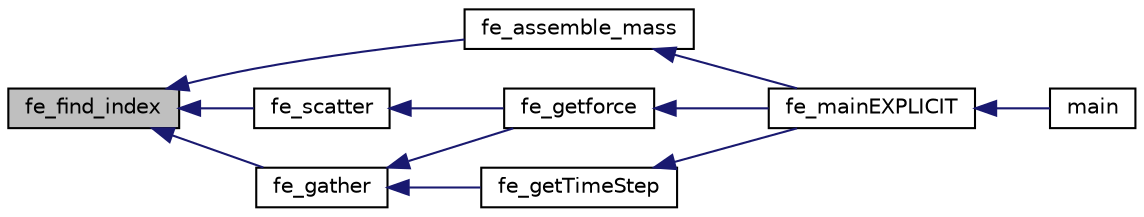 digraph "fe_find_index"
{
  edge [fontname="Helvetica",fontsize="10",labelfontname="Helvetica",labelfontsize="10"];
  node [fontname="Helvetica",fontsize="10",shape=record];
  rankdir="LR";
  Node1 [label="fe_find_index",height=0.2,width=0.4,color="black", fillcolor="grey75", style="filled", fontcolor="black"];
  Node1 -> Node2 [dir="back",color="midnightblue",fontsize="10",style="solid",fontname="Helvetica"];
  Node2 [label="fe_assemble_mass",height=0.2,width=0.4,color="black", fillcolor="white", style="filled",URL="$fe__assemble__mass_8cpp.html#a04f569c566ca4fbea3b3a2a13cdd0af5"];
  Node2 -> Node3 [dir="back",color="midnightblue",fontsize="10",style="solid",fontname="Helvetica"];
  Node3 [label="fe_mainEXPLICIT",height=0.2,width=0.4,color="black", fillcolor="white", style="filled",URL="$fe__main_e_x_p_l_i_c_i_t_8cpp.html#ab2f8704631ca6c23a453d1905efbb162",tooltip="This function carries out the explicit dynamic analysis of the FEM problem. "];
  Node3 -> Node4 [dir="back",color="midnightblue",fontsize="10",style="solid",fontname="Helvetica"];
  Node4 [label="main",height=0.2,width=0.4,color="black", fillcolor="white", style="filled",URL="$main_8cpp.html#ae66f6b31b5ad750f1fe042a706a4e3d4"];
  Node1 -> Node5 [dir="back",color="midnightblue",fontsize="10",style="solid",fontname="Helvetica"];
  Node5 [label="fe_gather",height=0.2,width=0.4,color="black", fillcolor="white", style="filled",URL="$fe__gather__scatter_8cpp.html#ab5053cb12ac67971a7836346e2839725"];
  Node5 -> Node6 [dir="back",color="midnightblue",fontsize="10",style="solid",fontname="Helvetica"];
  Node6 [label="fe_getforce",height=0.2,width=0.4,color="black", fillcolor="white", style="filled",URL="$fe__getforce_8cpp.html#aa8f7f6d72c6b57c721b23a38e2e20fc5"];
  Node6 -> Node3 [dir="back",color="midnightblue",fontsize="10",style="solid",fontname="Helvetica"];
  Node5 -> Node7 [dir="back",color="midnightblue",fontsize="10",style="solid",fontname="Helvetica"];
  Node7 [label="fe_getTimeStep",height=0.2,width=0.4,color="black", fillcolor="white", style="filled",URL="$fe___time_step_8cpp.html#af737926a3dfd669254a56dbbf675ac92"];
  Node7 -> Node3 [dir="back",color="midnightblue",fontsize="10",style="solid",fontname="Helvetica"];
  Node1 -> Node8 [dir="back",color="midnightblue",fontsize="10",style="solid",fontname="Helvetica"];
  Node8 [label="fe_scatter",height=0.2,width=0.4,color="black", fillcolor="white", style="filled",URL="$fe__gather__scatter_8cpp.html#a6b8344e12f9005795f93f60ddda26c5c"];
  Node8 -> Node6 [dir="back",color="midnightblue",fontsize="10",style="solid",fontname="Helvetica"];
}
